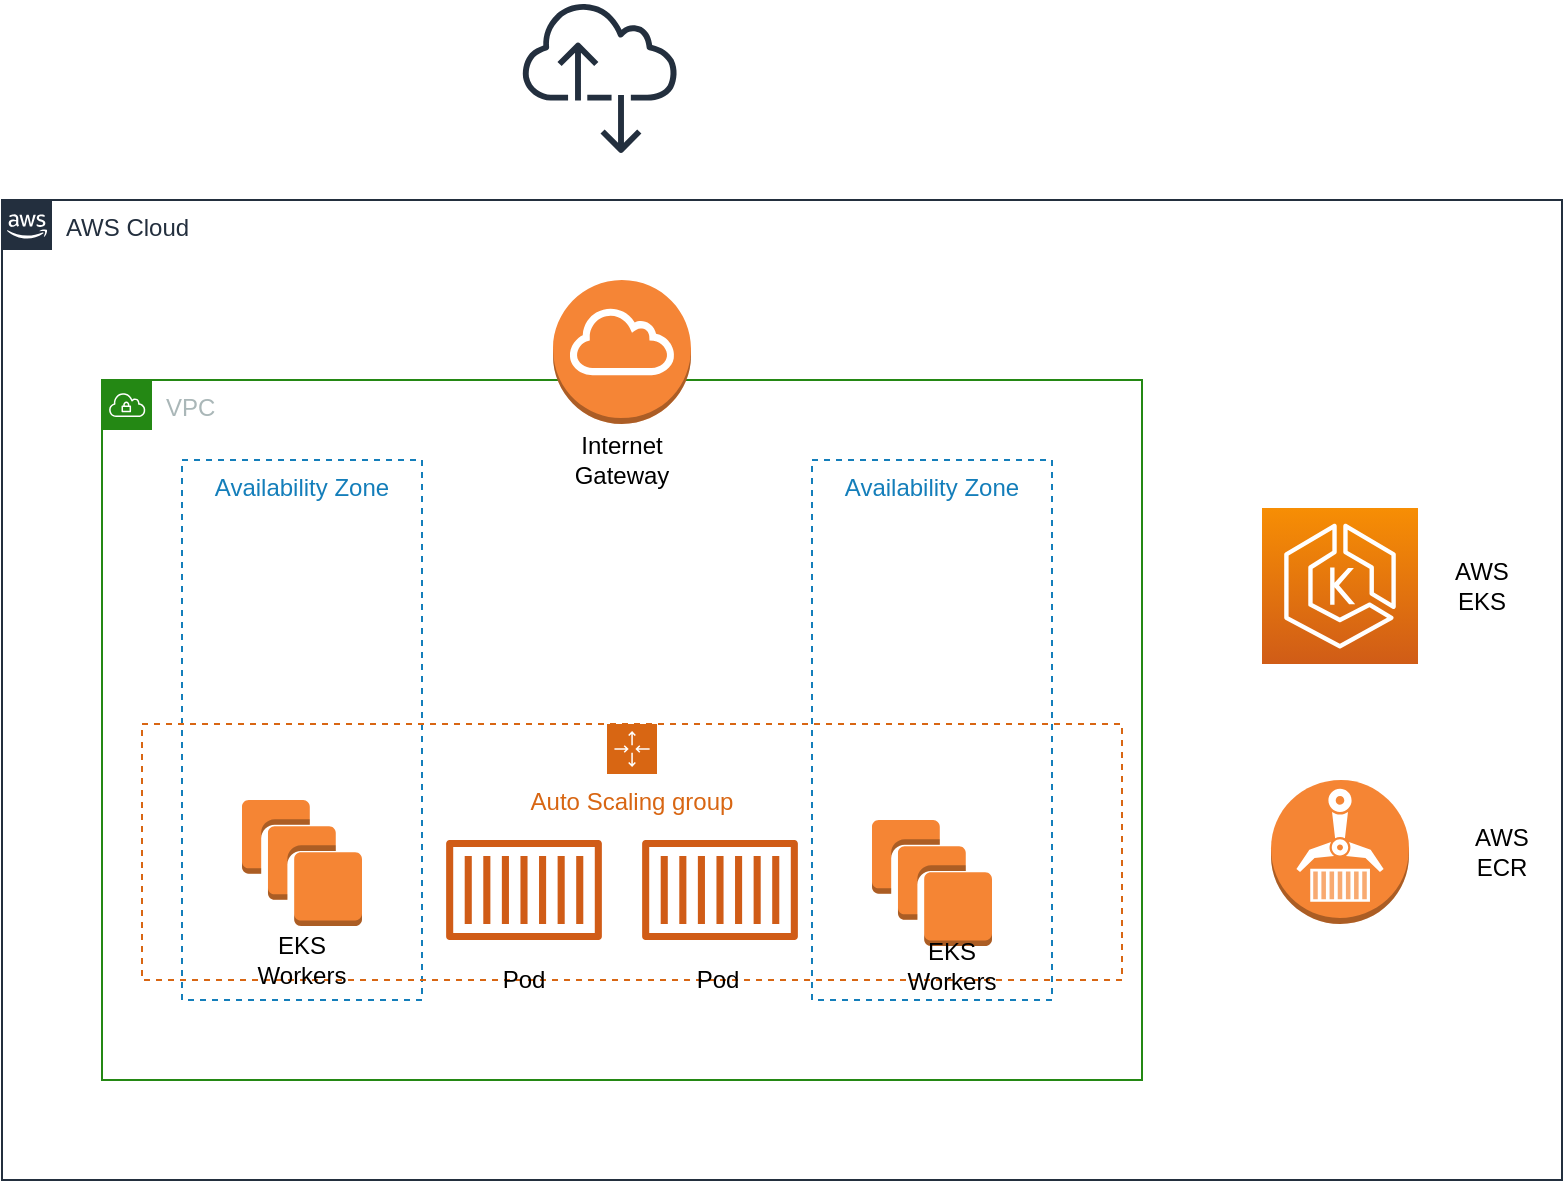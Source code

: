 <mxfile version="12.9.8" type="github"><diagram id="Ht1M8jgEwFfnCIfOTk4-" name="Page-1"><mxGraphModel dx="1643" dy="713" grid="1" gridSize="10" guides="1" tooltips="1" connect="1" arrows="1" fold="1" page="1" pageScale="1" pageWidth="1169" pageHeight="827" math="0" shadow="0"><root><mxCell id="0"/><mxCell id="1" parent="0"/><mxCell id="X4dhNBI5PNMt2COMCEVw-1" value="AWS Cloud" style="points=[[0,0],[0.25,0],[0.5,0],[0.75,0],[1,0],[1,0.25],[1,0.5],[1,0.75],[1,1],[0.75,1],[0.5,1],[0.25,1],[0,1],[0,0.75],[0,0.5],[0,0.25]];outlineConnect=0;gradientColor=none;html=1;whiteSpace=wrap;fontSize=12;fontStyle=0;shape=mxgraph.aws4.group;grIcon=mxgraph.aws4.group_aws_cloud_alt;strokeColor=#232F3E;fillColor=none;verticalAlign=top;align=left;spacingLeft=30;fontColor=#232F3E;dashed=0;" vertex="1" parent="1"><mxGeometry x="180" y="260" width="780" height="490" as="geometry"/></mxCell><mxCell id="X4dhNBI5PNMt2COMCEVw-2" value="" style="outlineConnect=0;fontColor=#232F3E;gradientColor=#F78E04;gradientDirection=north;fillColor=#D05C17;strokeColor=#ffffff;dashed=0;verticalLabelPosition=bottom;verticalAlign=top;align=center;html=1;fontSize=12;fontStyle=0;aspect=fixed;shape=mxgraph.aws4.resourceIcon;resIcon=mxgraph.aws4.eks;" vertex="1" parent="1"><mxGeometry x="810" y="414" width="78" height="78" as="geometry"/></mxCell><mxCell id="X4dhNBI5PNMt2COMCEVw-3" value="" style="outlineConnect=0;dashed=0;verticalLabelPosition=bottom;verticalAlign=top;align=center;html=1;shape=mxgraph.aws3.ecr;fillColor=#F58534;gradientColor=none;" vertex="1" parent="1"><mxGeometry x="814.5" y="550" width="69" height="72" as="geometry"/></mxCell><mxCell id="X4dhNBI5PNMt2COMCEVw-4" value="VPC" style="points=[[0,0],[0.25,0],[0.5,0],[0.75,0],[1,0],[1,0.25],[1,0.5],[1,0.75],[1,1],[0.75,1],[0.5,1],[0.25,1],[0,1],[0,0.75],[0,0.5],[0,0.25]];outlineConnect=0;gradientColor=none;html=1;whiteSpace=wrap;fontSize=12;fontStyle=0;shape=mxgraph.aws4.group;grIcon=mxgraph.aws4.group_vpc;strokeColor=#248814;fillColor=none;verticalAlign=top;align=left;spacingLeft=30;fontColor=#AAB7B8;dashed=0;" vertex="1" parent="1"><mxGeometry x="230" y="350" width="520" height="350" as="geometry"/></mxCell><mxCell id="X4dhNBI5PNMt2COMCEVw-5" value="Availability Zone" style="fillColor=none;strokeColor=#147EBA;dashed=1;verticalAlign=top;fontStyle=0;fontColor=#147EBA;" vertex="1" parent="1"><mxGeometry x="270" y="390" width="120" height="270" as="geometry"/></mxCell><mxCell id="X4dhNBI5PNMt2COMCEVw-6" value="Availability Zone" style="fillColor=none;strokeColor=#147EBA;dashed=1;verticalAlign=top;fontStyle=0;fontColor=#147EBA;" vertex="1" parent="1"><mxGeometry x="585" y="390" width="120" height="270" as="geometry"/></mxCell><mxCell id="X4dhNBI5PNMt2COMCEVw-7" value="" style="outlineConnect=0;fontColor=#232F3E;gradientColor=none;fillColor=#232F3E;strokeColor=none;dashed=0;verticalLabelPosition=bottom;verticalAlign=top;align=center;html=1;fontSize=12;fontStyle=0;aspect=fixed;pointerEvents=1;shape=mxgraph.aws4.internet_alt2;" vertex="1" parent="1"><mxGeometry x="440" y="160" width="78" height="78" as="geometry"/></mxCell><mxCell id="X4dhNBI5PNMt2COMCEVw-8" value="" style="outlineConnect=0;dashed=0;verticalLabelPosition=bottom;verticalAlign=top;align=center;html=1;shape=mxgraph.aws3.instances;fillColor=#F58534;gradientColor=none;" vertex="1" parent="1"><mxGeometry x="300" y="560" width="60" height="63" as="geometry"/></mxCell><mxCell id="X4dhNBI5PNMt2COMCEVw-9" value="" style="outlineConnect=0;dashed=0;verticalLabelPosition=bottom;verticalAlign=top;align=center;html=1;shape=mxgraph.aws3.instances;fillColor=#F58534;gradientColor=none;" vertex="1" parent="1"><mxGeometry x="615" y="570" width="60" height="63" as="geometry"/></mxCell><mxCell id="X4dhNBI5PNMt2COMCEVw-10" value="Auto Scaling group" style="points=[[0,0],[0.25,0],[0.5,0],[0.75,0],[1,0],[1,0.25],[1,0.5],[1,0.75],[1,1],[0.75,1],[0.5,1],[0.25,1],[0,1],[0,0.75],[0,0.5],[0,0.25]];outlineConnect=0;gradientColor=none;html=1;whiteSpace=wrap;fontSize=12;fontStyle=0;shape=mxgraph.aws4.groupCenter;grIcon=mxgraph.aws4.group_auto_scaling_group;grStroke=1;strokeColor=#D86613;fillColor=none;verticalAlign=top;align=center;fontColor=#D86613;dashed=1;spacingTop=25;" vertex="1" parent="1"><mxGeometry x="250" y="522" width="490" height="128" as="geometry"/></mxCell><mxCell id="X4dhNBI5PNMt2COMCEVw-11" value="" style="outlineConnect=0;fontColor=#232F3E;gradientColor=none;fillColor=#D05C17;strokeColor=none;dashed=0;verticalLabelPosition=bottom;verticalAlign=top;align=center;html=1;fontSize=12;fontStyle=0;aspect=fixed;pointerEvents=1;shape=mxgraph.aws4.container_1;" vertex="1" parent="1"><mxGeometry x="402" y="580" width="78" height="50" as="geometry"/></mxCell><mxCell id="X4dhNBI5PNMt2COMCEVw-12" value="" style="outlineConnect=0;fontColor=#232F3E;gradientColor=none;fillColor=#D05C17;strokeColor=none;dashed=0;verticalLabelPosition=bottom;verticalAlign=top;align=center;html=1;fontSize=12;fontStyle=0;aspect=fixed;pointerEvents=1;shape=mxgraph.aws4.container_1;" vertex="1" parent="1"><mxGeometry x="500" y="580" width="78" height="50" as="geometry"/></mxCell><mxCell id="X4dhNBI5PNMt2COMCEVw-13" value="" style="outlineConnect=0;dashed=0;verticalLabelPosition=bottom;verticalAlign=top;align=center;html=1;shape=mxgraph.aws3.internet_gateway;fillColor=#F58536;gradientColor=none;" vertex="1" parent="1"><mxGeometry x="455.5" y="300" width="69" height="72" as="geometry"/></mxCell><mxCell id="X4dhNBI5PNMt2COMCEVw-14" value="AWS EKS" style="text;html=1;strokeColor=none;fillColor=none;align=center;verticalAlign=middle;whiteSpace=wrap;rounded=0;" vertex="1" parent="1"><mxGeometry x="900" y="443" width="40" height="20" as="geometry"/></mxCell><mxCell id="X4dhNBI5PNMt2COMCEVw-15" value="AWS ECR" style="text;html=1;strokeColor=none;fillColor=none;align=center;verticalAlign=middle;whiteSpace=wrap;rounded=0;" vertex="1" parent="1"><mxGeometry x="910" y="576" width="40" height="20" as="geometry"/></mxCell><mxCell id="X4dhNBI5PNMt2COMCEVw-16" value="EKS Workers" style="text;html=1;strokeColor=none;fillColor=none;align=center;verticalAlign=middle;whiteSpace=wrap;rounded=0;" vertex="1" parent="1"><mxGeometry x="310" y="630" width="40" height="20" as="geometry"/></mxCell><mxCell id="X4dhNBI5PNMt2COMCEVw-17" value="EKS Workers" style="text;html=1;strokeColor=none;fillColor=none;align=center;verticalAlign=middle;whiteSpace=wrap;rounded=0;" vertex="1" parent="1"><mxGeometry x="635" y="633" width="40" height="20" as="geometry"/></mxCell><mxCell id="X4dhNBI5PNMt2COMCEVw-18" value="Internet Gateway" style="text;html=1;strokeColor=none;fillColor=none;align=center;verticalAlign=middle;whiteSpace=wrap;rounded=0;" vertex="1" parent="1"><mxGeometry x="470" y="380" width="40" height="20" as="geometry"/></mxCell><mxCell id="X4dhNBI5PNMt2COMCEVw-19" value="Pod" style="text;html=1;strokeColor=none;fillColor=none;align=center;verticalAlign=middle;whiteSpace=wrap;rounded=0;" vertex="1" parent="1"><mxGeometry x="421" y="640" width="40" height="20" as="geometry"/></mxCell><mxCell id="X4dhNBI5PNMt2COMCEVw-20" value="Pod" style="text;html=1;strokeColor=none;fillColor=none;align=center;verticalAlign=middle;whiteSpace=wrap;rounded=0;" vertex="1" parent="1"><mxGeometry x="518" y="640" width="40" height="20" as="geometry"/></mxCell></root></mxGraphModel></diagram></mxfile>